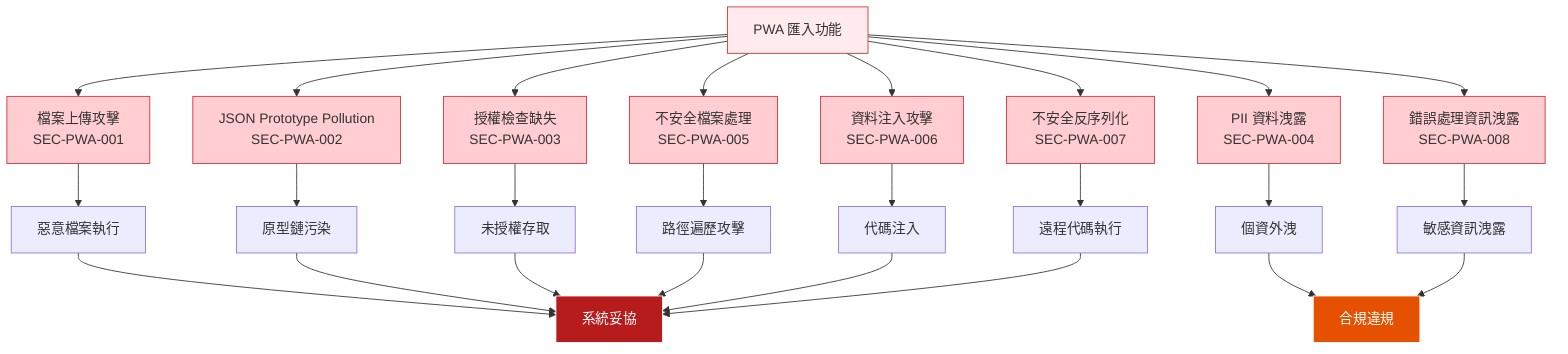 graph TB
    A[PWA 匯入功能] --> B[檔案上傳攻擊<br/>SEC-PWA-001]
    A --> C[JSON Prototype Pollution<br/>SEC-PWA-002]
    A --> D[授權檢查缺失<br/>SEC-PWA-003]
    A --> E[PII 資料洩露<br/>SEC-PWA-004]
    A --> F[不安全檔案處理<br/>SEC-PWA-005]
    A --> G[資料注入攻擊<br/>SEC-PWA-006]
    A --> H[不安全反序列化<br/>SEC-PWA-007]
    A --> I[錯誤處理資訊洩露<br/>SEC-PWA-008]
    
    B --> J[惡意檔案執行]
    C --> K[原型鏈污染]
    D --> L[未授權存取]
    E --> M[個資外洩]
    F --> N[路徑遍歷攻擊]
    G --> O[代碼注入]
    H --> P[遠程代碼執行]
    I --> Q[敏感資訊洩露]
    
    J --> R[系統妥協]
    K --> R
    L --> R
    M --> S[合規違規]
    N --> R
    O --> R
    P --> R
    Q --> S
    
    style A fill:#ffebee,stroke:#d32f2f
    style B fill:#ffcdd2,stroke:#d32f2f
    style C fill:#ffcdd2,stroke:#d32f2f
    style D fill:#ffcdd2,stroke:#d32f2f
    style E fill:#ffcdd2,stroke:#d32f2f
    style F fill:#ffcdd2,stroke:#d32f2f
    style G fill:#ffcdd2,stroke:#d32f2f
    style H fill:#ffcdd2,stroke:#d32f2f
    style I fill:#ffcdd2,stroke:#d32f2f
    style R fill:#b71c1c,stroke:#ffffff,color:#ffffff
    style S fill:#e65100,stroke:#ffffff,color:#ffffff